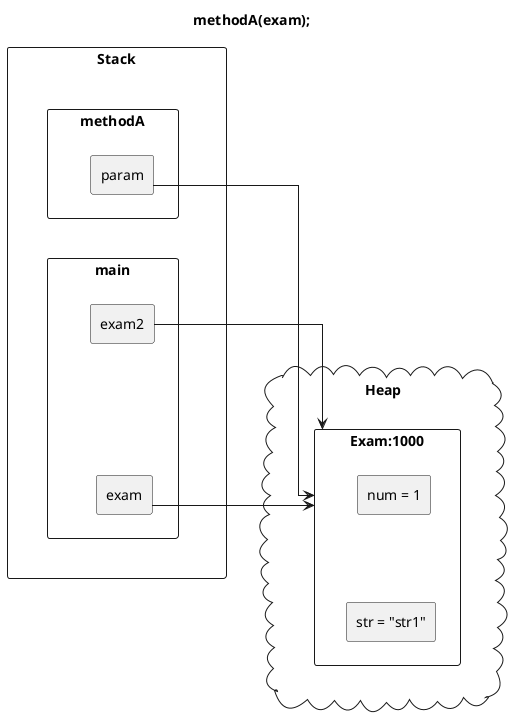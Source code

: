 @startuml
skinparam linetype ortho

title methodA(exam);

rectangle "Stack" {
	rectangle "methodA" {
		rectangle "param"
	}
	rectangle "main" {
		rectangle "exam2"
		rectangle "exam"

		exam2 -[hidden]d- exam
	}

	methodA -[hidden]d- main
}

cloud "Heap" {
	rectangle "Exam:1000" as Exam1000 {
		rectangle "num = 1" as num1000
		rectangle "str = "str1"" as str1000
		num1000 -[hidden]d- str1000
	}
}

Stack -[hidden]right-Heap

exam -right-> Exam1000
exam2 -right-> Exam1000
param -right-> Exam1000

@enduml